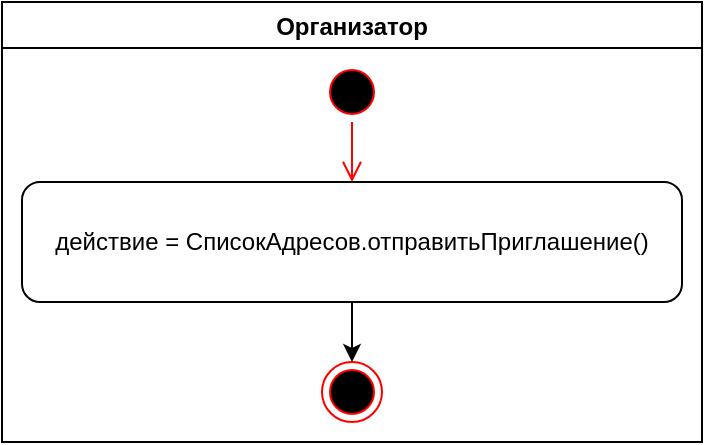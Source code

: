 <mxfile version="15.5.4" type="device"><diagram id="auvaHYt9D2mUyiJxwVjn" name="Page-1"><mxGraphModel dx="1422" dy="780" grid="1" gridSize="10" guides="1" tooltips="1" connect="1" arrows="1" fold="1" page="1" pageScale="1" pageWidth="827" pageHeight="1169" math="0" shadow="0"><root><mxCell id="0"/><mxCell id="1" parent="0"/><mxCell id="oX1Lzh8gc9R75dS9HgBd-27" value="Организатор" style="swimlane;" vertex="1" parent="1"><mxGeometry x="20" y="20" width="350" height="220" as="geometry"/></mxCell><mxCell id="oX1Lzh8gc9R75dS9HgBd-42" value="" style="ellipse;html=1;shape=startState;fillColor=#000000;strokeColor=#ff0000;" vertex="1" parent="oX1Lzh8gc9R75dS9HgBd-27"><mxGeometry x="160" y="30" width="30" height="30" as="geometry"/></mxCell><mxCell id="oX1Lzh8gc9R75dS9HgBd-43" value="" style="edgeStyle=orthogonalEdgeStyle;html=1;verticalAlign=bottom;endArrow=open;endSize=8;strokeColor=#ff0000;rounded=0;" edge="1" parent="oX1Lzh8gc9R75dS9HgBd-27" source="oX1Lzh8gc9R75dS9HgBd-42" target="oX1Lzh8gc9R75dS9HgBd-44"><mxGeometry relative="1" as="geometry"><mxPoint x="175" y="90" as="targetPoint"/></mxGeometry></mxCell><mxCell id="oX1Lzh8gc9R75dS9HgBd-44" value="действие = СписокАдресов.отправитьПриглашение()" style="rounded=1;whiteSpace=wrap;html=1;" vertex="1" parent="oX1Lzh8gc9R75dS9HgBd-27"><mxGeometry x="10" y="90" width="330" height="60" as="geometry"/></mxCell><mxCell id="oX1Lzh8gc9R75dS9HgBd-45" value="" style="ellipse;html=1;shape=endState;fillColor=#000000;strokeColor=#ff0000;" vertex="1" parent="oX1Lzh8gc9R75dS9HgBd-27"><mxGeometry x="160" y="180" width="30" height="30" as="geometry"/></mxCell><mxCell id="oX1Lzh8gc9R75dS9HgBd-46" value="" style="endArrow=classic;html=1;rounded=0;" edge="1" parent="oX1Lzh8gc9R75dS9HgBd-27" source="oX1Lzh8gc9R75dS9HgBd-44" target="oX1Lzh8gc9R75dS9HgBd-45"><mxGeometry width="50" height="50" relative="1" as="geometry"><mxPoint x="175" y="330" as="sourcePoint"/><mxPoint x="185" y="280" as="targetPoint"/></mxGeometry></mxCell></root></mxGraphModel></diagram></mxfile>
